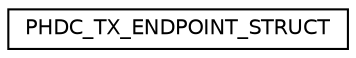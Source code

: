 digraph "Graphical Class Hierarchy"
{
  edge [fontname="Helvetica",fontsize="10",labelfontname="Helvetica",labelfontsize="10"];
  node [fontname="Helvetica",fontsize="10",shape=record];
  rankdir="LR";
  Node1 [label="PHDC_TX_ENDPOINT_STRUCT",height=0.2,width=0.4,color="black", fillcolor="white", style="filled",URL="$struct_p_h_d_c___t_x___e_n_d_p_o_i_n_t___s_t_r_u_c_t.html"];
}
